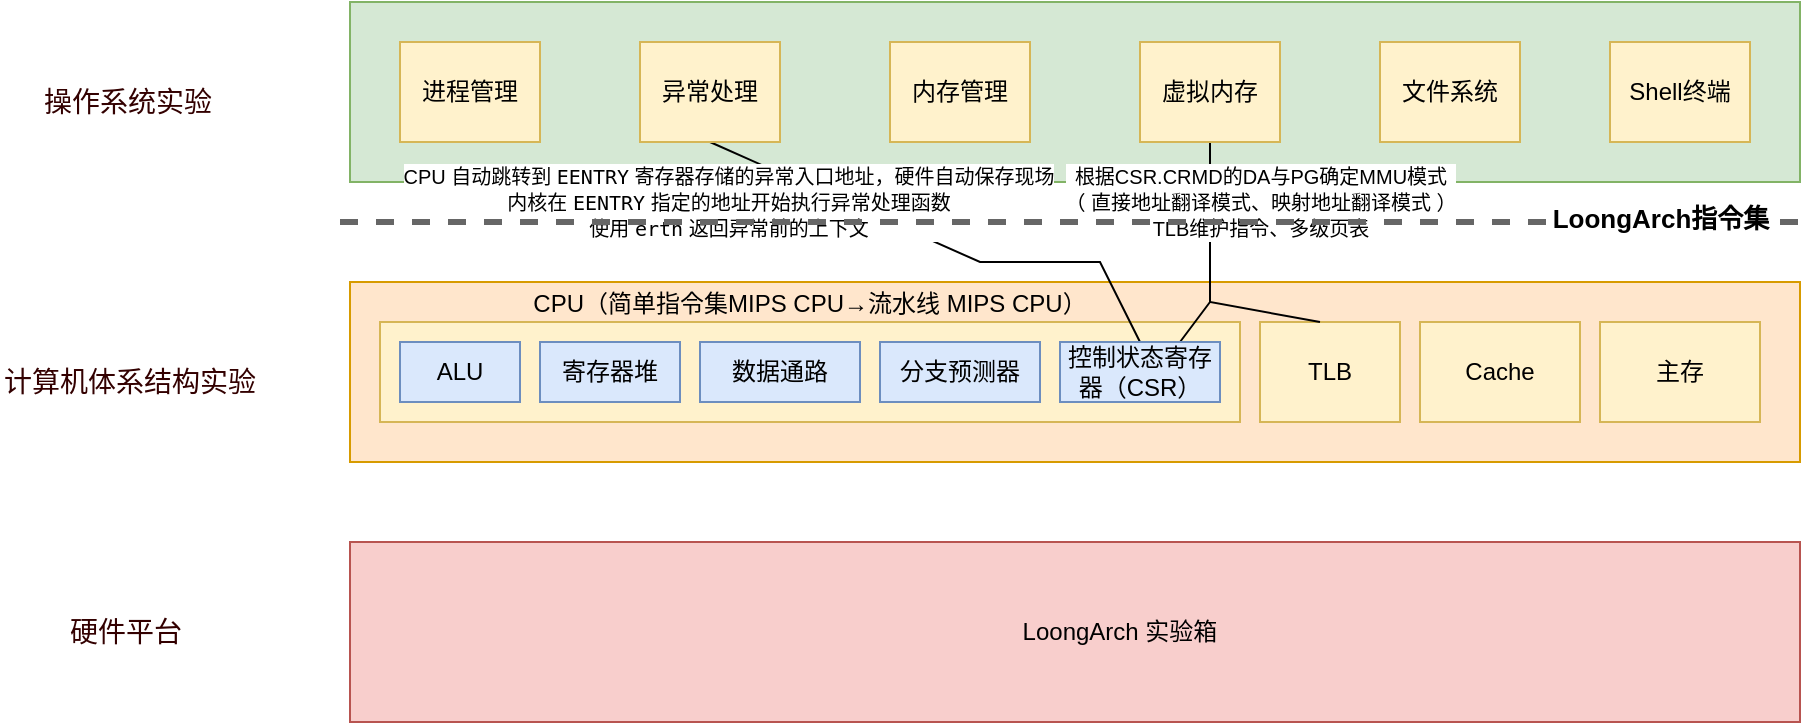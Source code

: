 <mxfile version="26.2.14">
  <diagram name="第 1 页" id="wGAzSOdT4kqdzCxaNdu8">
    <mxGraphModel dx="1980" dy="702" grid="1" gridSize="10" guides="1" tooltips="1" connect="1" arrows="1" fold="1" page="1" pageScale="1" pageWidth="827" pageHeight="1169" math="0" shadow="0">
      <root>
        <mxCell id="0" />
        <mxCell id="1" parent="0" />
        <mxCell id="5M__yOeY1i1e89L5_nh--1" value="" style="rounded=0;whiteSpace=wrap;html=1;fillColor=#ffe6cc;strokeColor=#d79b00;" parent="1" vertex="1">
          <mxGeometry x="145" y="350" width="725" height="90" as="geometry" />
        </mxCell>
        <UserObject label="CPU（简单指令集MIPS CPU→流水线 MIPS CPU）" treeRoot="1" id="5M__yOeY1i1e89L5_nh--11">
          <mxCell style="whiteSpace=wrap;html=1;align=center;treeFolding=1;treeMoving=1;newEdgeStyle={&quot;edgeStyle&quot;:&quot;elbowEdgeStyle&quot;,&quot;startArrow&quot;:&quot;none&quot;,&quot;endArrow&quot;:&quot;none&quot;};labelPosition=center;verticalLabelPosition=top;verticalAlign=bottom;fillColor=#fff2cc;strokeColor=#d6b656;" parent="1" vertex="1">
            <mxGeometry x="160" y="370" width="430" height="50" as="geometry" />
          </mxCell>
        </UserObject>
        <UserObject label="ALU" treeRoot="1" id="5M__yOeY1i1e89L5_nh--12">
          <mxCell style="whiteSpace=wrap;html=1;align=center;treeFolding=1;treeMoving=1;newEdgeStyle={&quot;edgeStyle&quot;:&quot;elbowEdgeStyle&quot;,&quot;startArrow&quot;:&quot;none&quot;,&quot;endArrow&quot;:&quot;none&quot;};fillColor=#dae8fc;strokeColor=#6c8ebf;" parent="1" vertex="1">
            <mxGeometry x="170" y="380" width="60" height="30" as="geometry" />
          </mxCell>
        </UserObject>
        <mxCell id="5M__yOeY1i1e89L5_nh--13" style="edgeStyle=elbowEdgeStyle;rounded=0;orthogonalLoop=1;jettySize=auto;html=1;startArrow=none;endArrow=none;exitX=0.5;exitY=0;exitDx=0;exitDy=0;" parent="1" source="5M__yOeY1i1e89L5_nh--11" target="5M__yOeY1i1e89L5_nh--11" edge="1">
          <mxGeometry relative="1" as="geometry" />
        </mxCell>
        <UserObject label="分支预测器" treeRoot="1" id="5M__yOeY1i1e89L5_nh--14">
          <mxCell style="whiteSpace=wrap;html=1;align=center;treeFolding=1;treeMoving=1;newEdgeStyle={&quot;edgeStyle&quot;:&quot;elbowEdgeStyle&quot;,&quot;startArrow&quot;:&quot;none&quot;,&quot;endArrow&quot;:&quot;none&quot;};fillColor=#dae8fc;strokeColor=#6c8ebf;" parent="1" vertex="1">
            <mxGeometry x="410" y="380" width="80" height="30" as="geometry" />
          </mxCell>
        </UserObject>
        <UserObject label="TLB" treeRoot="1" id="5M__yOeY1i1e89L5_nh--15">
          <mxCell style="whiteSpace=wrap;html=1;align=center;treeFolding=1;treeMoving=1;newEdgeStyle={&quot;edgeStyle&quot;:&quot;elbowEdgeStyle&quot;,&quot;startArrow&quot;:&quot;none&quot;,&quot;endArrow&quot;:&quot;none&quot;};labelPosition=center;verticalLabelPosition=middle;verticalAlign=middle;fillColor=#fff2cc;strokeColor=#d6b656;" parent="1" vertex="1">
            <mxGeometry x="600" y="370" width="70" height="50" as="geometry" />
          </mxCell>
        </UserObject>
        <UserObject label="寄存器堆" treeRoot="1" id="5M__yOeY1i1e89L5_nh--19">
          <mxCell style="whiteSpace=wrap;html=1;align=center;treeFolding=1;treeMoving=1;newEdgeStyle={&quot;edgeStyle&quot;:&quot;elbowEdgeStyle&quot;,&quot;startArrow&quot;:&quot;none&quot;,&quot;endArrow&quot;:&quot;none&quot;};fillColor=#dae8fc;strokeColor=#6c8ebf;" parent="1" vertex="1">
            <mxGeometry x="240" y="380" width="70" height="30" as="geometry" />
          </mxCell>
        </UserObject>
        <UserObject label="Cache" treeRoot="1" id="5M__yOeY1i1e89L5_nh--20">
          <mxCell style="whiteSpace=wrap;html=1;align=center;treeFolding=1;treeMoving=1;newEdgeStyle={&quot;edgeStyle&quot;:&quot;elbowEdgeStyle&quot;,&quot;startArrow&quot;:&quot;none&quot;,&quot;endArrow&quot;:&quot;none&quot;};labelPosition=center;verticalLabelPosition=middle;verticalAlign=middle;fillColor=#fff2cc;strokeColor=#d6b656;" parent="1" vertex="1">
            <mxGeometry x="680" y="370" width="80" height="50" as="geometry" />
          </mxCell>
        </UserObject>
        <mxCell id="5M__yOeY1i1e89L5_nh--26" value="" style="rounded=0;whiteSpace=wrap;html=1;fillColor=#d5e8d4;strokeColor=#82b366;" parent="1" vertex="1">
          <mxGeometry x="145" y="210" width="725" height="90" as="geometry" />
        </mxCell>
        <mxCell id="5M__yOeY1i1e89L5_nh--27" value="&lt;span style=&quot;font-size: 10.5pt;&quot;&gt;&lt;font style=&quot;color: rgb(51, 0, 0);&quot;&gt;操作系统实验&lt;/font&gt;&lt;/span&gt;" style="text;whiteSpace=wrap;html=1;" parent="1" vertex="1">
          <mxGeometry x="-10" y="245" width="90" height="20" as="geometry" />
        </mxCell>
        <UserObject label="进程管理" treeRoot="1" id="5M__yOeY1i1e89L5_nh--28">
          <mxCell style="whiteSpace=wrap;html=1;align=center;treeFolding=1;treeMoving=1;newEdgeStyle={&quot;edgeStyle&quot;:&quot;elbowEdgeStyle&quot;,&quot;startArrow&quot;:&quot;none&quot;,&quot;endArrow&quot;:&quot;none&quot;};labelPosition=center;verticalLabelPosition=middle;verticalAlign=middle;fillColor=#fff2cc;strokeColor=#d6b656;" parent="1" vertex="1">
            <mxGeometry x="170" y="230" width="70" height="50" as="geometry" />
          </mxCell>
        </UserObject>
        <mxCell id="cpremFlHdHI3eAPyiUC--16" style="rounded=0;orthogonalLoop=1;jettySize=auto;html=1;startArrow=none;endArrow=none;exitX=0.5;exitY=1;exitDx=0;exitDy=0;entryX=0.5;entryY=0;entryDx=0;entryDy=0;" edge="1" parent="1" source="5M__yOeY1i1e89L5_nh--29" target="cpremFlHdHI3eAPyiUC--13">
          <mxGeometry relative="1" as="geometry">
            <Array as="points">
              <mxPoint x="460" y="340" />
              <mxPoint x="520" y="340" />
            </Array>
          </mxGeometry>
        </mxCell>
        <mxCell id="cpremFlHdHI3eAPyiUC--17" value="&lt;font style=&quot;font-size: 10px;&quot;&gt;CPU 自动跳转到 &lt;code data-end=&quot;261&quot; data-start=&quot;253&quot;&gt;EENTRY&lt;/code&gt; 寄存器存储的异常入口地址，硬件自动保存现场&lt;/font&gt;&lt;div&gt;&lt;font style=&quot;font-size: 10px;&quot;&gt;&lt;span style=&quot;background-color: light-dark(#ffffff, var(--ge-dark-color, #121212)); color: light-dark(rgb(0, 0, 0), rgb(255, 255, 255));&quot;&gt;内核在 &lt;/span&gt;&lt;code style=&quot;background-color: light-dark(#ffffff, var(--ge-dark-color, #121212)); color: light-dark(rgb(0, 0, 0), rgb(255, 255, 255));&quot; data-end=&quot;847&quot; data-start=&quot;839&quot;&gt;EENTRY&lt;/code&gt;&lt;span style=&quot;background-color: light-dark(#ffffff, var(--ge-dark-color, #121212)); color: light-dark(rgb(0, 0, 0), rgb(255, 255, 255));&quot;&gt; 指定的地址开始执行异常处理函数&lt;/span&gt;&lt;/font&gt;&lt;div&gt;&lt;div&gt;&lt;font style=&quot;font-size: 10px;&quot;&gt;使用 &lt;code data-end=&quot;980&quot; data-start=&quot;974&quot;&gt;ertn&lt;/code&gt; 返回异常前的上下文&lt;/font&gt;&lt;/div&gt;&lt;/div&gt;&lt;/div&gt;" style="edgeLabel;html=1;align=center;verticalAlign=middle;resizable=0;points=[];" vertex="1" connectable="0" parent="cpremFlHdHI3eAPyiUC--16">
          <mxGeometry x="0.012" y="4" relative="1" as="geometry">
            <mxPoint x="-109" y="-18" as="offset" />
          </mxGeometry>
        </mxCell>
        <UserObject label="异常处理" treeRoot="1" id="5M__yOeY1i1e89L5_nh--29">
          <mxCell style="whiteSpace=wrap;html=1;align=center;treeFolding=1;treeMoving=1;newEdgeStyle={&quot;edgeStyle&quot;:&quot;elbowEdgeStyle&quot;,&quot;startArrow&quot;:&quot;none&quot;,&quot;endArrow&quot;:&quot;none&quot;};labelPosition=center;verticalLabelPosition=middle;verticalAlign=middle;fillColor=#fff2cc;strokeColor=#d6b656;" parent="1" vertex="1">
            <mxGeometry x="290" y="230" width="70" height="50" as="geometry" />
          </mxCell>
        </UserObject>
        <UserObject label="内存管理" treeRoot="1" id="5M__yOeY1i1e89L5_nh--30">
          <mxCell style="whiteSpace=wrap;html=1;align=center;treeFolding=1;treeMoving=1;newEdgeStyle={&quot;edgeStyle&quot;:&quot;elbowEdgeStyle&quot;,&quot;startArrow&quot;:&quot;none&quot;,&quot;endArrow&quot;:&quot;none&quot;};labelPosition=center;verticalLabelPosition=middle;verticalAlign=middle;fillColor=#fff2cc;strokeColor=#d6b656;" parent="1" vertex="1">
            <mxGeometry x="415" y="230" width="70" height="50" as="geometry" />
          </mxCell>
        </UserObject>
        <mxCell id="cpremFlHdHI3eAPyiUC--19" style="rounded=0;orthogonalLoop=1;jettySize=auto;html=1;startArrow=none;endArrow=none;exitX=0.5;exitY=1;exitDx=0;exitDy=0;entryX=0.75;entryY=0;entryDx=0;entryDy=0;" edge="1" parent="1" source="5M__yOeY1i1e89L5_nh--31" target="cpremFlHdHI3eAPyiUC--13">
          <mxGeometry relative="1" as="geometry">
            <Array as="points">
              <mxPoint x="575" y="360" />
            </Array>
          </mxGeometry>
        </mxCell>
        <mxCell id="cpremFlHdHI3eAPyiUC--11" style="rounded=0;orthogonalLoop=1;jettySize=auto;html=1;startArrow=none;endArrow=none;elbow=vertical;exitX=0.5;exitY=1;exitDx=0;exitDy=0;" edge="1" parent="1" source="5M__yOeY1i1e89L5_nh--31">
          <mxGeometry relative="1" as="geometry">
            <mxPoint x="580" y="290" as="sourcePoint" />
            <mxPoint x="630" y="370" as="targetPoint" />
            <Array as="points">
              <mxPoint x="575" y="360" />
            </Array>
          </mxGeometry>
        </mxCell>
        <mxCell id="cpremFlHdHI3eAPyiUC--12" value="&lt;div&gt;&lt;font style=&quot;font-size: 10px;&quot;&gt;根据CSR.CRMD的DA与PG确定MMU模式&lt;/font&gt;&lt;/div&gt;&lt;div&gt;&lt;font style=&quot;font-size: 10px;&quot;&gt;（&amp;nbsp;直接地址翻译模式、映射地址翻译模式 ）&lt;/font&gt;&lt;/div&gt;&lt;div&gt;&lt;font style=&quot;font-size: 10px;&quot;&gt;TLB维护指令、&lt;/font&gt;&lt;span style=&quot;font-size: 10px; background-color: light-dark(#ffffff, var(--ge-dark-color, #121212)); color: light-dark(rgb(0, 0, 0), rgb(255, 255, 255));&quot;&gt;多级页表&lt;/span&gt;&lt;/div&gt;" style="edgeLabel;html=1;align=center;verticalAlign=middle;resizable=0;points=[];" vertex="1" connectable="0" parent="cpremFlHdHI3eAPyiUC--11">
          <mxGeometry relative="1" as="geometry">
            <mxPoint x="25" y="-38" as="offset" />
          </mxGeometry>
        </mxCell>
        <UserObject label="虚拟内存" treeRoot="1" id="5M__yOeY1i1e89L5_nh--31">
          <mxCell style="whiteSpace=wrap;html=1;align=center;treeFolding=1;treeMoving=1;newEdgeStyle={&quot;edgeStyle&quot;:&quot;elbowEdgeStyle&quot;,&quot;startArrow&quot;:&quot;none&quot;,&quot;endArrow&quot;:&quot;none&quot;};labelPosition=center;verticalLabelPosition=middle;verticalAlign=middle;fillColor=#fff2cc;strokeColor=#d6b656;" parent="1" vertex="1">
            <mxGeometry x="540" y="230" width="70" height="50" as="geometry" />
          </mxCell>
        </UserObject>
        <UserObject label="文件系统" treeRoot="1" id="5M__yOeY1i1e89L5_nh--33">
          <mxCell style="whiteSpace=wrap;html=1;align=center;treeFolding=1;treeMoving=1;newEdgeStyle={&quot;edgeStyle&quot;:&quot;elbowEdgeStyle&quot;,&quot;startArrow&quot;:&quot;none&quot;,&quot;endArrow&quot;:&quot;none&quot;};labelPosition=center;verticalLabelPosition=middle;verticalAlign=middle;fillColor=#fff2cc;strokeColor=#d6b656;" parent="1" vertex="1">
            <mxGeometry x="660" y="230" width="70" height="50" as="geometry" />
          </mxCell>
        </UserObject>
        <UserObject label="Shell终端" treeRoot="1" id="5M__yOeY1i1e89L5_nh--34">
          <mxCell style="whiteSpace=wrap;html=1;align=center;treeFolding=1;treeMoving=1;newEdgeStyle={&quot;edgeStyle&quot;:&quot;elbowEdgeStyle&quot;,&quot;startArrow&quot;:&quot;none&quot;,&quot;endArrow&quot;:&quot;none&quot;};labelPosition=center;verticalLabelPosition=middle;verticalAlign=middle;fillColor=#fff2cc;strokeColor=#d6b656;" parent="1" vertex="1">
            <mxGeometry x="775" y="230" width="70" height="50" as="geometry" />
          </mxCell>
        </UserObject>
        <mxCell id="cpremFlHdHI3eAPyiUC--1" value="" style="rounded=0;whiteSpace=wrap;html=1;fillColor=#f8cecc;strokeColor=#b85450;" vertex="1" parent="1">
          <mxGeometry x="145" y="480" width="725" height="90" as="geometry" />
        </mxCell>
        <mxCell id="5M__yOeY1i1e89L5_nh--6" value="LoongArch 实验箱" style="text;html=1;align=center;verticalAlign=middle;whiteSpace=wrap;rounded=0;" parent="1" vertex="1">
          <mxGeometry x="460" y="510" width="140" height="30" as="geometry" />
        </mxCell>
        <mxCell id="cpremFlHdHI3eAPyiUC--3" value="&lt;span style=&quot;font-size: 10.5pt;&quot;&gt;&lt;font style=&quot;color: rgb(51, 0, 0);&quot;&gt;计算机体系结构实验&lt;/font&gt;&lt;/span&gt;" style="text;whiteSpace=wrap;html=1;" vertex="1" parent="1">
          <mxGeometry x="-30" y="385" width="130" height="20" as="geometry" />
        </mxCell>
        <mxCell id="cpremFlHdHI3eAPyiUC--4" value="&lt;span style=&quot;font-size: 10.5pt;&quot;&gt;&lt;font style=&quot;color: rgb(51, 0, 0);&quot;&gt;硬件平台&lt;/font&gt;&lt;/span&gt;" style="text;whiteSpace=wrap;html=1;" vertex="1" parent="1">
          <mxGeometry x="2.5" y="510" width="65" height="20" as="geometry" />
        </mxCell>
        <UserObject label="数据通路" treeRoot="1" id="cpremFlHdHI3eAPyiUC--7">
          <mxCell style="whiteSpace=wrap;html=1;align=center;treeFolding=1;treeMoving=1;newEdgeStyle={&quot;edgeStyle&quot;:&quot;elbowEdgeStyle&quot;,&quot;startArrow&quot;:&quot;none&quot;,&quot;endArrow&quot;:&quot;none&quot;};fillColor=#dae8fc;strokeColor=#6c8ebf;" vertex="1" parent="1">
            <mxGeometry x="320" y="380" width="80" height="30" as="geometry" />
          </mxCell>
        </UserObject>
        <UserObject label="控制状态寄存器（CSR）" treeRoot="1" id="cpremFlHdHI3eAPyiUC--13">
          <mxCell style="whiteSpace=wrap;html=1;align=center;treeFolding=1;treeMoving=1;newEdgeStyle={&quot;edgeStyle&quot;:&quot;elbowEdgeStyle&quot;,&quot;startArrow&quot;:&quot;none&quot;,&quot;endArrow&quot;:&quot;none&quot;};fillColor=#dae8fc;strokeColor=#6c8ebf;" vertex="1" parent="1">
            <mxGeometry x="500" y="380" width="80" height="30" as="geometry" />
          </mxCell>
        </UserObject>
        <mxCell id="cpremFlHdHI3eAPyiUC--14" style="edgeStyle=elbowEdgeStyle;rounded=0;orthogonalLoop=1;jettySize=auto;html=1;startArrow=none;endArrow=none;exitX=1;exitY=0.5;exitDx=0;exitDy=0;" edge="1" parent="1" source="5M__yOeY1i1e89L5_nh--11" target="5M__yOeY1i1e89L5_nh--11">
          <mxGeometry relative="1" as="geometry" />
        </mxCell>
        <UserObject label="主存" treeRoot="1" id="cpremFlHdHI3eAPyiUC--15">
          <mxCell style="whiteSpace=wrap;html=1;align=center;treeFolding=1;treeMoving=1;newEdgeStyle={&quot;edgeStyle&quot;:&quot;elbowEdgeStyle&quot;,&quot;startArrow&quot;:&quot;none&quot;,&quot;endArrow&quot;:&quot;none&quot;};labelPosition=center;verticalLabelPosition=middle;verticalAlign=middle;fillColor=#fff2cc;strokeColor=#d6b656;" vertex="1" parent="1">
            <mxGeometry x="770" y="370" width="80" height="50" as="geometry" />
          </mxCell>
        </UserObject>
        <mxCell id="5M__yOeY1i1e89L5_nh--24" value="" style="endArrow=none;dashed=1;html=1;rounded=0;strokeWidth=3;fillColor=#f5f5f5;strokeColor=#666666;" parent="1" edge="1">
          <mxGeometry width="50" height="50" relative="1" as="geometry">
            <mxPoint x="140" y="320" as="sourcePoint" />
            <mxPoint x="870" y="320" as="targetPoint" />
            <Array as="points">
              <mxPoint x="590" y="320" />
            </Array>
          </mxGeometry>
        </mxCell>
        <mxCell id="5M__yOeY1i1e89L5_nh--25" value="LoongArch指令集" style="edgeLabel;html=1;align=center;verticalAlign=middle;resizable=0;points=[];fontSize=13;fontStyle=1" parent="5M__yOeY1i1e89L5_nh--24" vertex="1" connectable="0">
          <mxGeometry x="-0.07" y="2" relative="1" as="geometry">
            <mxPoint x="320" as="offset" />
          </mxGeometry>
        </mxCell>
      </root>
    </mxGraphModel>
  </diagram>
</mxfile>
